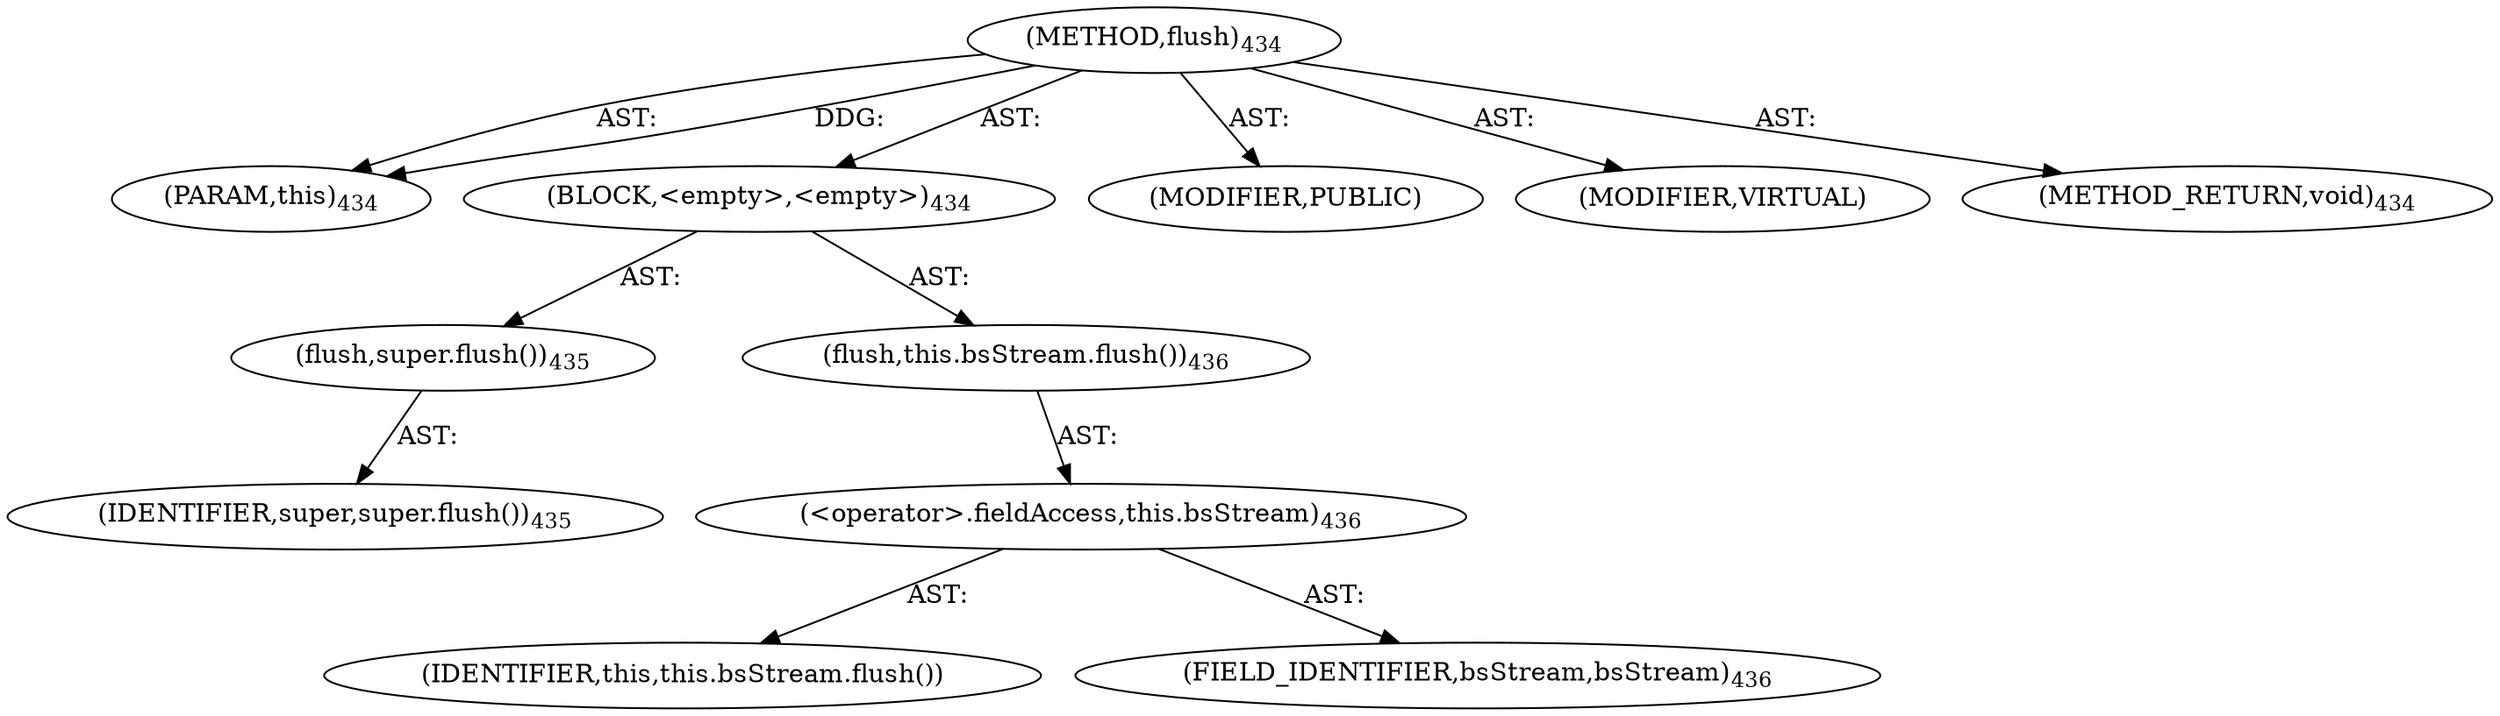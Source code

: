 digraph "flush" {  
"111669149705" [label = <(METHOD,flush)<SUB>434</SUB>> ]
"115964117020" [label = <(PARAM,this)<SUB>434</SUB>> ]
"25769803829" [label = <(BLOCK,&lt;empty&gt;,&lt;empty&gt;)<SUB>434</SUB>> ]
"30064771521" [label = <(flush,super.flush())<SUB>435</SUB>> ]
"68719477142" [label = <(IDENTIFIER,super,super.flush())<SUB>435</SUB>> ]
"30064771522" [label = <(flush,this.bsStream.flush())<SUB>436</SUB>> ]
"30064771523" [label = <(&lt;operator&gt;.fieldAccess,this.bsStream)<SUB>436</SUB>> ]
"68719477143" [label = <(IDENTIFIER,this,this.bsStream.flush())> ]
"55834574943" [label = <(FIELD_IDENTIFIER,bsStream,bsStream)<SUB>436</SUB>> ]
"133143986228" [label = <(MODIFIER,PUBLIC)> ]
"133143986229" [label = <(MODIFIER,VIRTUAL)> ]
"128849018889" [label = <(METHOD_RETURN,void)<SUB>434</SUB>> ]
  "111669149705" -> "115964117020"  [ label = "AST: "] 
  "111669149705" -> "25769803829"  [ label = "AST: "] 
  "111669149705" -> "133143986228"  [ label = "AST: "] 
  "111669149705" -> "133143986229"  [ label = "AST: "] 
  "111669149705" -> "128849018889"  [ label = "AST: "] 
  "25769803829" -> "30064771521"  [ label = "AST: "] 
  "25769803829" -> "30064771522"  [ label = "AST: "] 
  "30064771521" -> "68719477142"  [ label = "AST: "] 
  "30064771522" -> "30064771523"  [ label = "AST: "] 
  "30064771523" -> "68719477143"  [ label = "AST: "] 
  "30064771523" -> "55834574943"  [ label = "AST: "] 
  "111669149705" -> "115964117020"  [ label = "DDG: "] 
}
